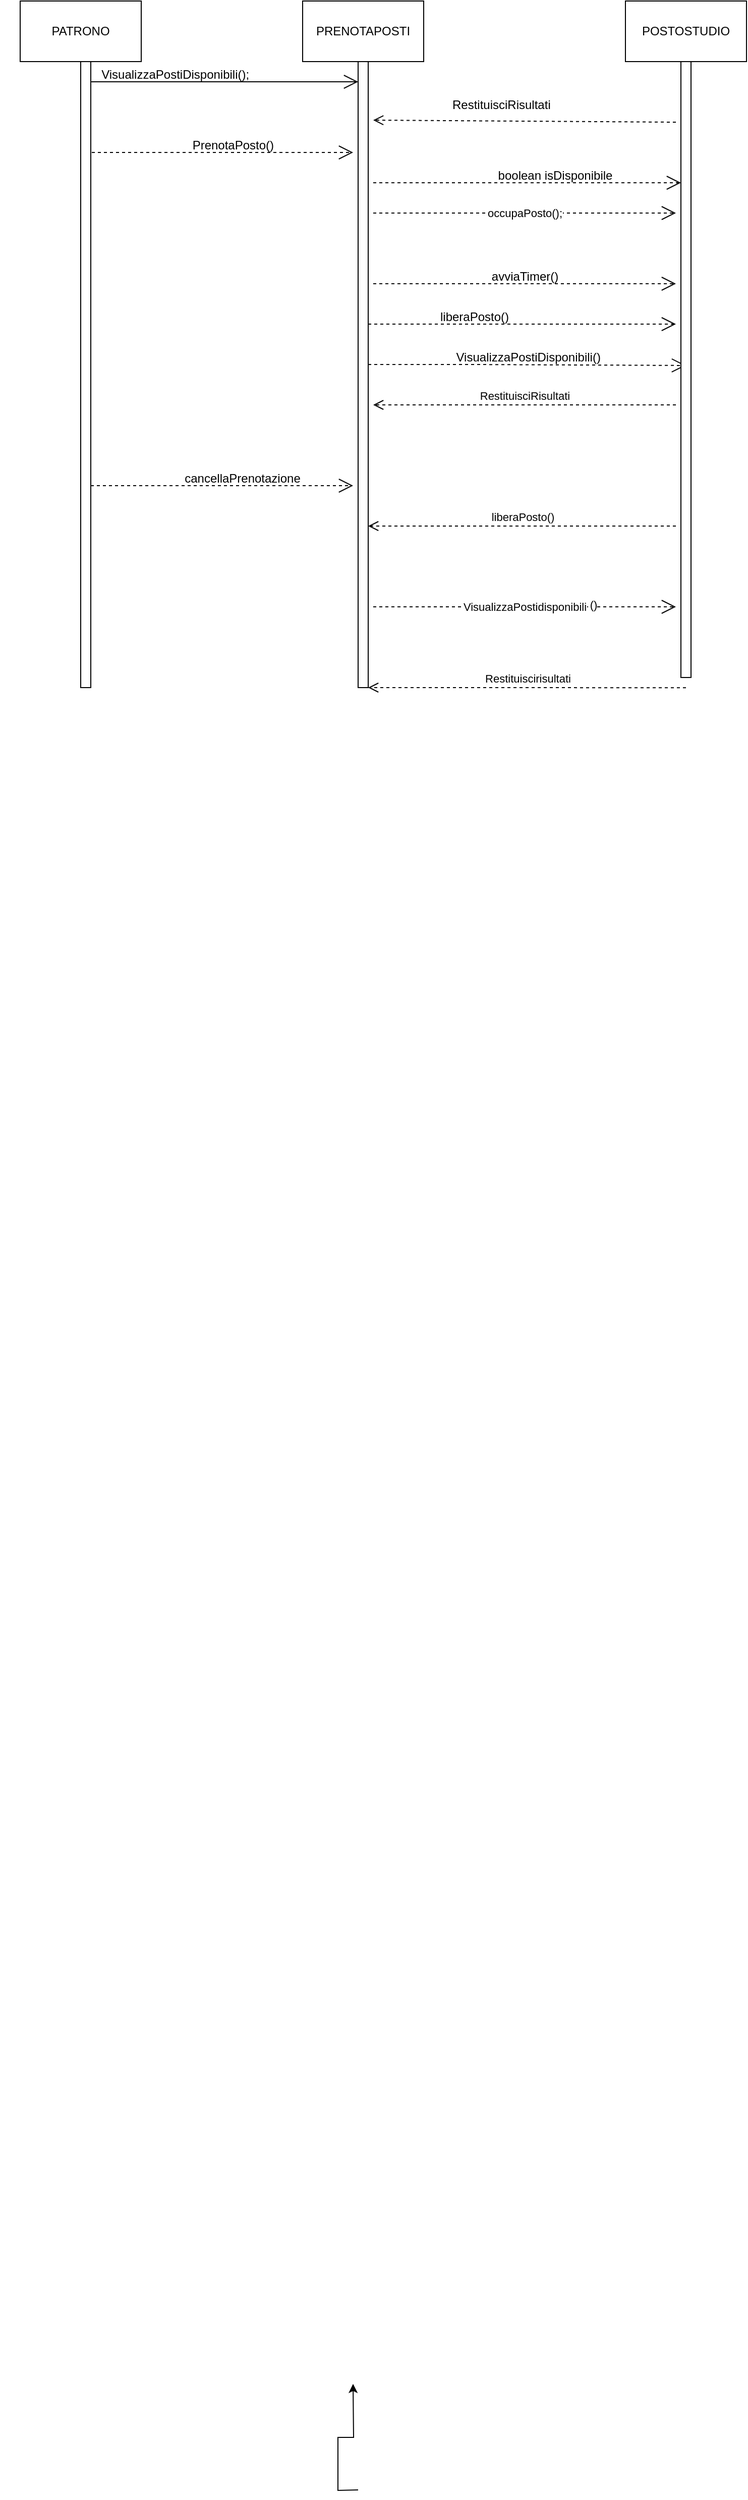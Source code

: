 <mxfile version="22.1.2" type="device">
  <diagram name="Pagina-1" id="Bp7v1nU2IR0A3l72vAai">
    <mxGraphModel dx="1036" dy="606" grid="1" gridSize="10" guides="1" tooltips="1" connect="1" arrows="1" fold="1" page="1" pageScale="1" pageWidth="827" pageHeight="1169" math="0" shadow="0">
      <root>
        <mxCell id="0" />
        <mxCell id="1" parent="0" />
        <mxCell id="Lr9vcipRdz1DrAaQWKhn-1" value="PATRONO" style="rounded=0;whiteSpace=wrap;html=1;" parent="1" vertex="1">
          <mxGeometry x="40" y="80" width="120" height="60" as="geometry" />
        </mxCell>
        <mxCell id="Lr9vcipRdz1DrAaQWKhn-2" value="PRENOTAPOSTI" style="rounded=0;whiteSpace=wrap;html=1;" parent="1" vertex="1">
          <mxGeometry x="320" y="80" width="120" height="60" as="geometry" />
        </mxCell>
        <mxCell id="Lr9vcipRdz1DrAaQWKhn-3" value="POSTOSTUDIO" style="rounded=0;whiteSpace=wrap;html=1;" parent="1" vertex="1">
          <mxGeometry x="640" y="80" width="120" height="60" as="geometry" />
        </mxCell>
        <mxCell id="4ZkYo6K4etekAg80SWtu-1" style="edgeStyle=orthogonalEdgeStyle;rounded=0;orthogonalLoop=1;jettySize=auto;html=1;curved=0;exitX=0;exitY=1;exitDx=0;exitDy=-5;exitPerimeter=0;" edge="1" parent="1">
          <mxGeometry relative="1" as="geometry">
            <mxPoint x="370" y="2440" as="targetPoint" />
            <mxPoint x="375" y="2545" as="sourcePoint" />
          </mxGeometry>
        </mxCell>
        <mxCell id="Lr9vcipRdz1DrAaQWKhn-7" value="" style="endArrow=open;endFill=1;endSize=12;html=1;rounded=0;" parent="1" edge="1">
          <mxGeometry width="160" relative="1" as="geometry">
            <mxPoint x="110" y="160" as="sourcePoint" />
            <mxPoint x="375" y="160" as="targetPoint" />
          </mxGeometry>
        </mxCell>
        <mxCell id="Lr9vcipRdz1DrAaQWKhn-8" value="&amp;nbsp; &amp;nbsp; &amp;nbsp; &amp;nbsp; &amp;nbsp; &amp;nbsp; &amp;nbsp; &amp;nbsp; &amp;nbsp; &amp;nbsp; &amp;nbsp; &amp;nbsp; &amp;nbsp; VisualizzaPostiDisponibili();" style="text;html=1;align=center;verticalAlign=middle;resizable=0;points=[];autosize=1;strokeColor=none;fillColor=none;" parent="1" vertex="1">
          <mxGeometry x="20" y="138" width="260" height="30" as="geometry" />
        </mxCell>
        <mxCell id="Lr9vcipRdz1DrAaQWKhn-9" value="" style="endArrow=open;endSize=12;dashed=1;html=1;rounded=0;" parent="1" edge="1">
          <mxGeometry width="160" relative="1" as="geometry">
            <mxPoint x="105" y="230" as="sourcePoint" />
            <mxPoint x="370" y="230" as="targetPoint" />
          </mxGeometry>
        </mxCell>
        <mxCell id="Lr9vcipRdz1DrAaQWKhn-16" value="" style="html=1;verticalAlign=bottom;endArrow=open;dashed=1;endSize=8;curved=0;rounded=0;" parent="1" edge="1">
          <mxGeometry x="-0.548" y="30" relative="1" as="geometry">
            <mxPoint x="690" y="200" as="sourcePoint" />
            <mxPoint x="390" y="198" as="targetPoint" />
            <Array as="points" />
            <mxPoint x="4" as="offset" />
          </mxGeometry>
        </mxCell>
        <mxCell id="Lr9vcipRdz1DrAaQWKhn-17" value="&amp;nbsp; &amp;nbsp; &amp;nbsp; &amp;nbsp; &amp;nbsp; &amp;nbsp; &amp;nbsp; &amp;nbsp; &amp;nbsp; &amp;nbsp; &amp;nbsp; &amp;nbsp; &amp;nbsp; &amp;nbsp; &amp;nbsp; &amp;nbsp; &amp;nbsp; &amp;nbsp; &amp;nbsp; &amp;nbsp; RestituisciRisultati" style="text;html=1;align=center;verticalAlign=middle;resizable=0;points=[];autosize=1;strokeColor=none;fillColor=none;" parent="1" vertex="1">
          <mxGeometry x="325" y="168" width="250" height="30" as="geometry" />
        </mxCell>
        <mxCell id="Lr9vcipRdz1DrAaQWKhn-18" value="&amp;nbsp; &amp;nbsp; &amp;nbsp; &amp;nbsp; &amp;nbsp; &amp;nbsp; &amp;nbsp; &amp;nbsp; &amp;nbsp; &amp;nbsp; &amp;nbsp; &amp;nbsp; &amp;nbsp; &amp;nbsp; &amp;nbsp; &amp;nbsp; &amp;nbsp; &amp;nbsp; &amp;nbsp;PrenotaPosto()" style="text;html=1;align=center;verticalAlign=middle;resizable=0;points=[];autosize=1;strokeColor=none;fillColor=none;" parent="1" vertex="1">
          <mxGeometry x="74" y="208" width="230" height="30" as="geometry" />
        </mxCell>
        <mxCell id="Lr9vcipRdz1DrAaQWKhn-19" value="" style="endArrow=open;endSize=12;dashed=1;html=1;rounded=0;" parent="1" edge="1">
          <mxGeometry width="160" relative="1" as="geometry">
            <mxPoint x="390" y="260" as="sourcePoint" />
            <mxPoint x="695" y="260" as="targetPoint" />
          </mxGeometry>
        </mxCell>
        <mxCell id="Lr9vcipRdz1DrAaQWKhn-20" value="boolean isDisponibile" style="text;html=1;align=center;verticalAlign=middle;resizable=0;points=[];autosize=1;strokeColor=none;fillColor=none;" parent="1" vertex="1">
          <mxGeometry x="500" y="238" width="140" height="30" as="geometry" />
        </mxCell>
        <mxCell id="Lr9vcipRdz1DrAaQWKhn-21" value="occupaPosto();" style="endArrow=open;endSize=12;dashed=1;html=1;rounded=0;" parent="1" edge="1">
          <mxGeometry width="160" relative="1" as="geometry">
            <mxPoint x="390" y="290" as="sourcePoint" />
            <mxPoint x="690" y="290" as="targetPoint" />
          </mxGeometry>
        </mxCell>
        <mxCell id="Lr9vcipRdz1DrAaQWKhn-22" value="" style="endArrow=open;endSize=12;dashed=1;html=1;rounded=0;" parent="1" edge="1">
          <mxGeometry x="1" y="-70" width="160" relative="1" as="geometry">
            <mxPoint x="390" y="360" as="sourcePoint" />
            <mxPoint x="690" y="360" as="targetPoint" />
            <Array as="points">
              <mxPoint x="520" y="360" />
            </Array>
            <mxPoint as="offset" />
          </mxGeometry>
        </mxCell>
        <mxCell id="Lr9vcipRdz1DrAaQWKhn-24" value="avviaTimer()" style="text;html=1;align=center;verticalAlign=middle;resizable=0;points=[];autosize=1;strokeColor=none;fillColor=none;" parent="1" vertex="1">
          <mxGeometry x="495" y="338" width="90" height="30" as="geometry" />
        </mxCell>
        <mxCell id="Lr9vcipRdz1DrAaQWKhn-25" value="" style="endArrow=open;endSize=12;dashed=1;html=1;rounded=0;" parent="1" edge="1">
          <mxGeometry width="160" relative="1" as="geometry">
            <mxPoint x="385" y="400" as="sourcePoint" />
            <mxPoint x="690" y="400" as="targetPoint" />
          </mxGeometry>
        </mxCell>
        <mxCell id="Lr9vcipRdz1DrAaQWKhn-26" value="liberaPosto()" style="text;html=1;align=center;verticalAlign=middle;resizable=0;points=[];autosize=1;strokeColor=none;fillColor=none;" parent="1" vertex="1">
          <mxGeometry x="445" y="378" width="90" height="30" as="geometry" />
        </mxCell>
        <mxCell id="Lr9vcipRdz1DrAaQWKhn-27" value="" style="endArrow=open;endSize=12;dashed=1;html=1;rounded=0;entryX=0.5;entryY=0.149;entryDx=0;entryDy=0;entryPerimeter=0;" parent="1" edge="1">
          <mxGeometry width="160" relative="1" as="geometry">
            <mxPoint x="385" y="440" as="sourcePoint" />
            <mxPoint x="700" y="440.98" as="targetPoint" />
            <Array as="points">
              <mxPoint x="490" y="440" />
            </Array>
          </mxGeometry>
        </mxCell>
        <mxCell id="Lr9vcipRdz1DrAaQWKhn-28" value="&amp;nbsp; &amp;nbsp; &amp;nbsp; &amp;nbsp; &amp;nbsp; &amp;nbsp; &amp;nbsp; &amp;nbsp; &amp;nbsp; &amp;nbsp; &amp;nbsp; &amp;nbsp; &amp;nbsp; &amp;nbsp; &amp;nbsp; &amp;nbsp; &amp;nbsp; &amp;nbsp; &amp;nbsp; VisualizzaPostiDisponibili()" style="text;html=1;align=center;verticalAlign=middle;resizable=0;points=[];autosize=1;strokeColor=none;fillColor=none;" parent="1" vertex="1">
          <mxGeometry x="335" y="418" width="290" height="30" as="geometry" />
        </mxCell>
        <mxCell id="Lr9vcipRdz1DrAaQWKhn-30" value="RestituisciRisultati" style="html=1;verticalAlign=bottom;endArrow=open;dashed=1;endSize=8;curved=0;rounded=0;" parent="1" edge="1">
          <mxGeometry relative="1" as="geometry">
            <mxPoint x="690" y="480" as="sourcePoint" />
            <mxPoint x="390" y="480" as="targetPoint" />
            <Array as="points">
              <mxPoint x="500" y="480" />
            </Array>
          </mxGeometry>
        </mxCell>
        <mxCell id="Lr9vcipRdz1DrAaQWKhn-31" value="" style="endArrow=open;endSize=12;dashed=1;html=1;rounded=0;" parent="1" edge="1">
          <mxGeometry width="160" relative="1" as="geometry">
            <mxPoint x="110" y="560" as="sourcePoint" />
            <mxPoint x="370" y="560" as="targetPoint" />
            <Array as="points">
              <mxPoint x="230" y="560" />
            </Array>
          </mxGeometry>
        </mxCell>
        <mxCell id="Lr9vcipRdz1DrAaQWKhn-32" value="cancellaPrenotazione" style="text;html=1;align=center;verticalAlign=middle;resizable=0;points=[];autosize=1;strokeColor=none;fillColor=none;" parent="1" vertex="1">
          <mxGeometry x="190" y="538" width="140" height="30" as="geometry" />
        </mxCell>
        <mxCell id="Lr9vcipRdz1DrAaQWKhn-33" value="liberaPosto()" style="html=1;verticalAlign=bottom;endArrow=open;dashed=1;endSize=8;curved=0;rounded=0;" parent="1" edge="1">
          <mxGeometry relative="1" as="geometry">
            <mxPoint x="690" y="600" as="sourcePoint" />
            <mxPoint x="385" y="600" as="targetPoint" />
            <Array as="points">
              <mxPoint x="520" y="600" />
            </Array>
          </mxGeometry>
        </mxCell>
        <mxCell id="Lr9vcipRdz1DrAaQWKhn-34" value="VisualizzaPostidisponibili" style="endArrow=open;endSize=12;dashed=1;html=1;rounded=0;" parent="1" edge="1">
          <mxGeometry width="160" relative="1" as="geometry">
            <mxPoint x="390" y="680" as="sourcePoint" />
            <mxPoint x="690" y="680" as="targetPoint" />
            <Array as="points">
              <mxPoint x="510" y="680" />
            </Array>
          </mxGeometry>
        </mxCell>
        <mxCell id="Lr9vcipRdz1DrAaQWKhn-37" value="()" style="edgeLabel;html=1;align=center;verticalAlign=middle;resizable=0;points=[];" parent="Lr9vcipRdz1DrAaQWKhn-34" vertex="1" connectable="0">
          <mxGeometry x="0.453" y="2" relative="1" as="geometry">
            <mxPoint as="offset" />
          </mxGeometry>
        </mxCell>
        <mxCell id="Lr9vcipRdz1DrAaQWKhn-35" value="Restituiscirisultati" style="html=1;verticalAlign=bottom;endArrow=open;dashed=1;endSize=8;curved=0;rounded=0;exitX=0.5;exitY=0.307;exitDx=0;exitDy=0;exitPerimeter=0;" parent="1" edge="1">
          <mxGeometry relative="1" as="geometry">
            <mxPoint x="700" y="760.14" as="sourcePoint" />
            <mxPoint x="385" y="760" as="targetPoint" />
            <Array as="points">
              <mxPoint x="500" y="760" />
            </Array>
          </mxGeometry>
        </mxCell>
        <mxCell id="4ZkYo6K4etekAg80SWtu-2" value="" style="html=1;points=[[0,0,0,0,5],[0,1,0,0,-5],[1,0,0,0,5],[1,1,0,0,-5]];perimeter=orthogonalPerimeter;outlineConnect=0;targetShapes=umlLifeline;portConstraint=eastwest;newEdgeStyle={&quot;curved&quot;:0,&quot;rounded&quot;:0};" vertex="1" parent="1">
          <mxGeometry x="100" y="140" width="10" height="620" as="geometry" />
        </mxCell>
        <mxCell id="4ZkYo6K4etekAg80SWtu-3" value="" style="html=1;points=[[0,0,0,0,5],[0,1,0,0,-5],[1,0,0,0,5],[1,1,0,0,-5]];perimeter=orthogonalPerimeter;outlineConnect=0;targetShapes=umlLifeline;portConstraint=eastwest;newEdgeStyle={&quot;curved&quot;:0,&quot;rounded&quot;:0};" vertex="1" parent="1">
          <mxGeometry x="375" y="140" width="10" height="620" as="geometry" />
        </mxCell>
        <mxCell id="4ZkYo6K4etekAg80SWtu-4" value="" style="html=1;points=[[0,0,0,0,5],[0,1,0,0,-5],[1,0,0,0,5],[1,1,0,0,-5]];perimeter=orthogonalPerimeter;outlineConnect=0;targetShapes=umlLifeline;portConstraint=eastwest;newEdgeStyle={&quot;curved&quot;:0,&quot;rounded&quot;:0};" vertex="1" parent="1">
          <mxGeometry x="695" y="140" width="10" height="610" as="geometry" />
        </mxCell>
      </root>
    </mxGraphModel>
  </diagram>
</mxfile>
